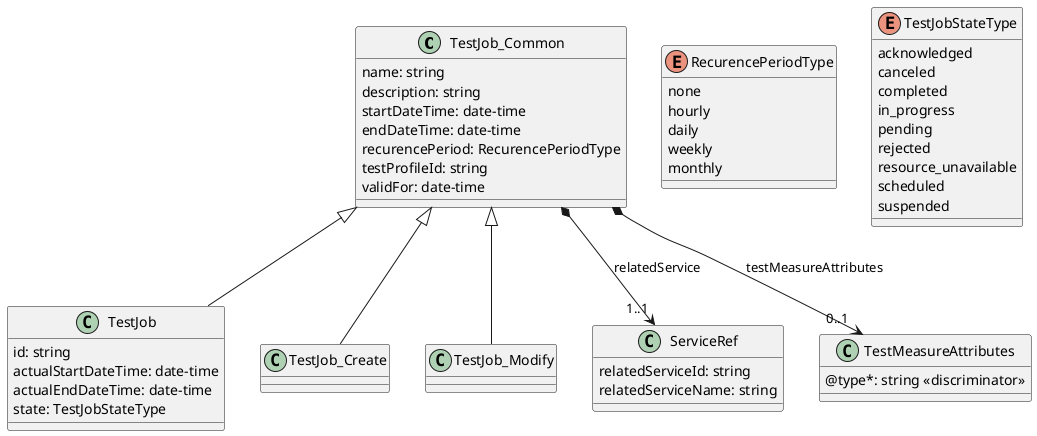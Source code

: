 @startuml testJobModel


class TestJob_Common {
    name: string
    description: string
    startDateTime: date-time
    endDateTime: date-time
    recurencePeriod: RecurencePeriodType
    testProfileId: string
    validFor: date-time
}
TestJob_Common <|-- TestJob

class TestJob {
    id: string
    actualStartDateTime: date-time
    actualEndDateTime: date-time
    state: TestJobStateType
}



enum RecurencePeriodType {
    none
    hourly
    daily
    weekly
    monthly
}

enum TestJobStateType{
    acknowledged
    canceled
    completed
    in_progress
    pending
    rejected
    resource_unavailable
    scheduled
    suspended
}


class TestJob_Create {

}
TestJob_Common <|-- TestJob_Create

class TestJob_Modify {

}
TestJob_Common <|-- TestJob_Modify

class ServiceRef {
    relatedServiceId: string
    relatedServiceName: string
}

class TestMeasureAttributes{
    @type*: string <<discriminator>>
}


TestJob_Common *-->"1..1" ServiceRef : relatedService
TestJob_Common *-->"0..1" TestMeasureAttributes: testMeasureAttributes

@enduml
